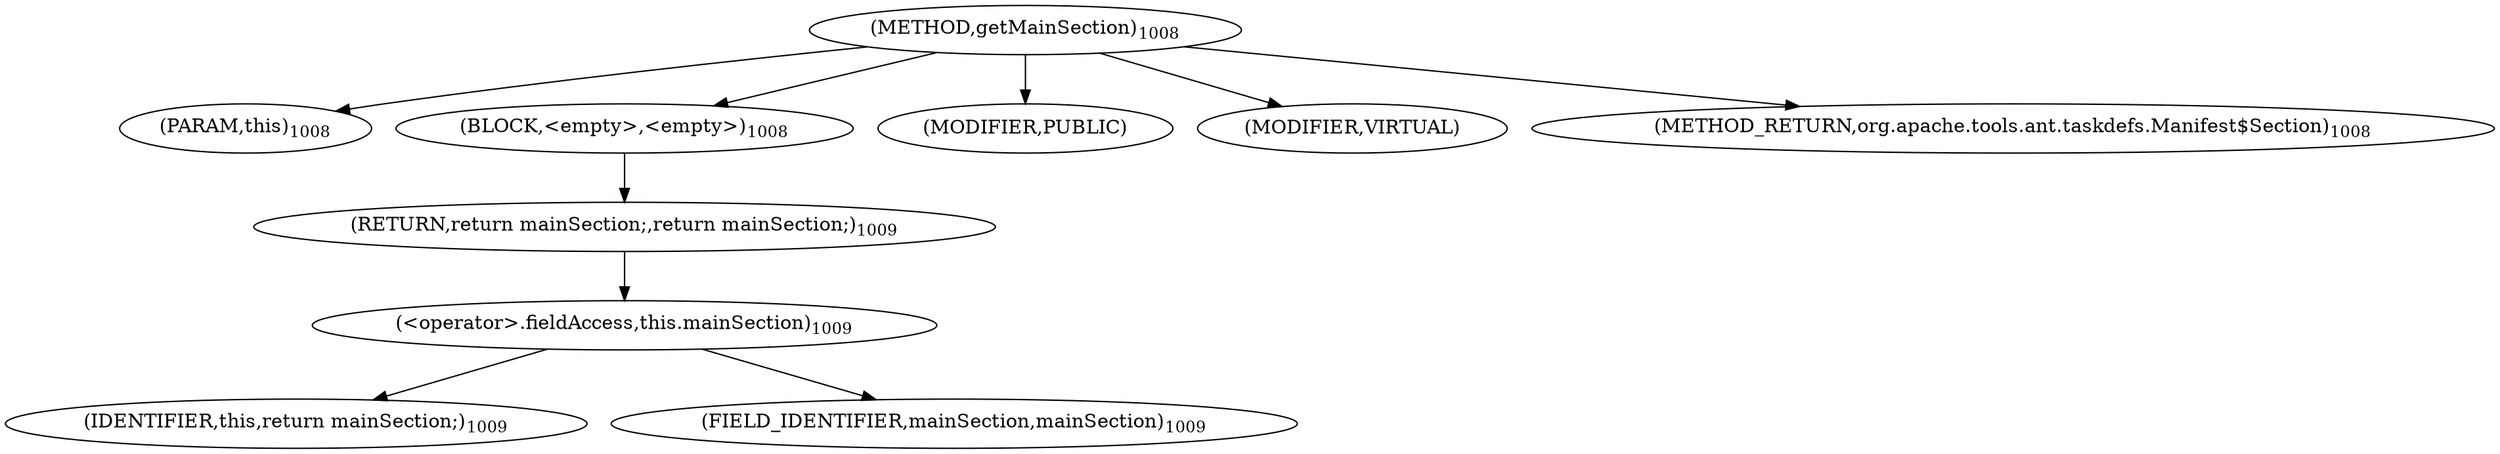 digraph "getMainSection" {  
"2283" [label = <(METHOD,getMainSection)<SUB>1008</SUB>> ]
"2284" [label = <(PARAM,this)<SUB>1008</SUB>> ]
"2285" [label = <(BLOCK,&lt;empty&gt;,&lt;empty&gt;)<SUB>1008</SUB>> ]
"2286" [label = <(RETURN,return mainSection;,return mainSection;)<SUB>1009</SUB>> ]
"2287" [label = <(&lt;operator&gt;.fieldAccess,this.mainSection)<SUB>1009</SUB>> ]
"2288" [label = <(IDENTIFIER,this,return mainSection;)<SUB>1009</SUB>> ]
"2289" [label = <(FIELD_IDENTIFIER,mainSection,mainSection)<SUB>1009</SUB>> ]
"2290" [label = <(MODIFIER,PUBLIC)> ]
"2291" [label = <(MODIFIER,VIRTUAL)> ]
"2292" [label = <(METHOD_RETURN,org.apache.tools.ant.taskdefs.Manifest$Section)<SUB>1008</SUB>> ]
  "2283" -> "2284" 
  "2283" -> "2285" 
  "2283" -> "2290" 
  "2283" -> "2291" 
  "2283" -> "2292" 
  "2285" -> "2286" 
  "2286" -> "2287" 
  "2287" -> "2288" 
  "2287" -> "2289" 
}
